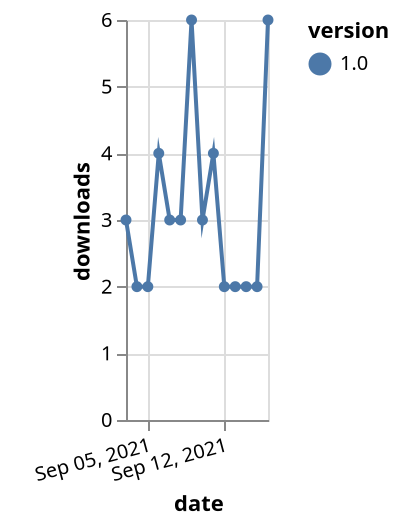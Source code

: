 {"$schema": "https://vega.github.io/schema/vega-lite/v5.json", "description": "A simple bar chart with embedded data.", "data": {"values": [{"date": "2021-09-03", "total": 3113, "delta": 3, "version": "1.0"}, {"date": "2021-09-04", "total": 3115, "delta": 2, "version": "1.0"}, {"date": "2021-09-05", "total": 3117, "delta": 2, "version": "1.0"}, {"date": "2021-09-06", "total": 3121, "delta": 4, "version": "1.0"}, {"date": "2021-09-07", "total": 3124, "delta": 3, "version": "1.0"}, {"date": "2021-09-08", "total": 3127, "delta": 3, "version": "1.0"}, {"date": "2021-09-09", "total": 3133, "delta": 6, "version": "1.0"}, {"date": "2021-09-10", "total": 3136, "delta": 3, "version": "1.0"}, {"date": "2021-09-11", "total": 3140, "delta": 4, "version": "1.0"}, {"date": "2021-09-12", "total": 3142, "delta": 2, "version": "1.0"}, {"date": "2021-09-13", "total": 3144, "delta": 2, "version": "1.0"}, {"date": "2021-09-14", "total": 3146, "delta": 2, "version": "1.0"}, {"date": "2021-09-15", "total": 3148, "delta": 2, "version": "1.0"}, {"date": "2021-09-16", "total": 3154, "delta": 6, "version": "1.0"}]}, "width": "container", "mark": {"type": "line", "point": {"filled": true}}, "encoding": {"x": {"field": "date", "type": "temporal", "timeUnit": "yearmonthdate", "title": "date", "axis": {"labelAngle": -15}}, "y": {"field": "delta", "type": "quantitative", "title": "downloads"}, "color": {"field": "version", "type": "nominal"}, "tooltip": {"field": "delta"}}}